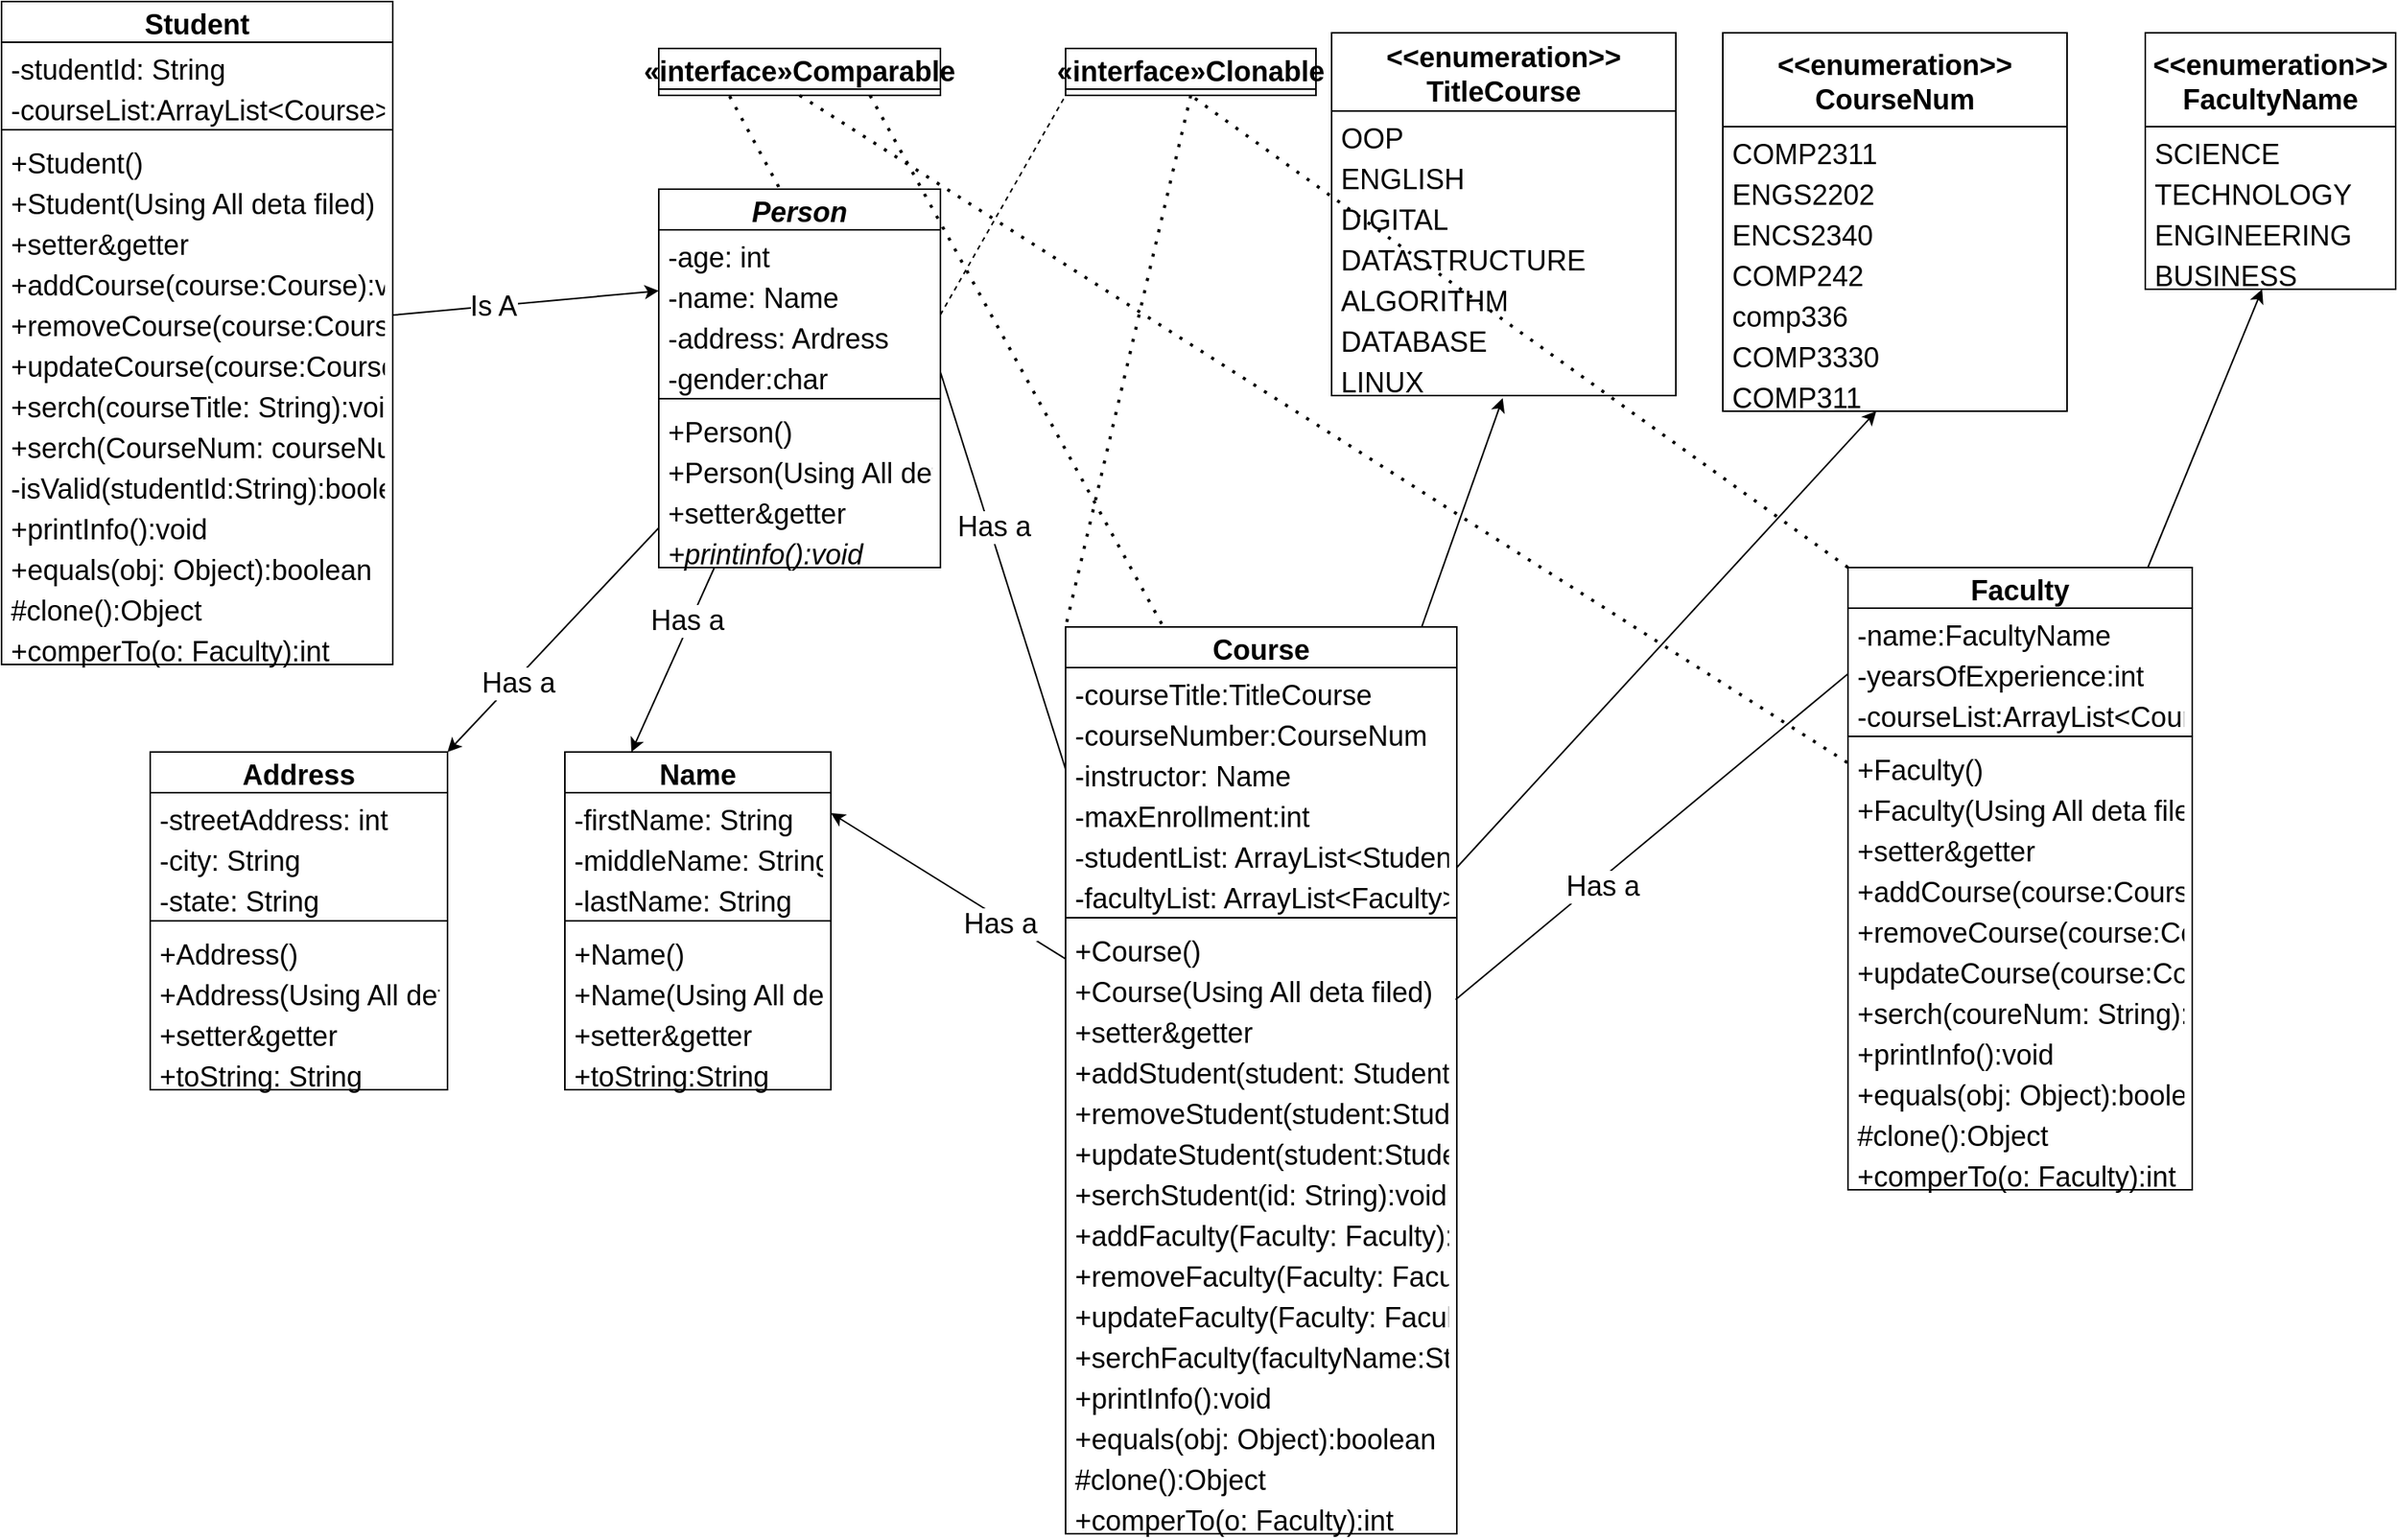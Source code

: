 <mxfile>
    <diagram id="dNWq9kmxYgfFlaeb0KuQ" name="Page-1">
        <mxGraphModel dx="2550" dy="934" grid="1" gridSize="10" guides="1" tooltips="1" connect="1" arrows="1" fold="1" page="1" pageScale="1" pageWidth="850" pageHeight="1100" math="0" shadow="0">
            <root>
                <mxCell id="0" style="fontSize=18;"/>
                <mxCell id="1" style="fontSize=18;" parent="0"/>
                <mxCell id="115" style="edgeStyle=none;html=1;entryX=0.25;entryY=0;entryDx=0;entryDy=0;fontSize=18;" parent="1" source="2" target="21" edge="1">
                    <mxGeometry relative="1" as="geometry"/>
                </mxCell>
                <mxCell id="116" value="Has a" style="edgeLabel;html=1;align=center;verticalAlign=middle;resizable=0;points=[];fontSize=18;" parent="115" vertex="1" connectable="0">
                    <mxGeometry x="-0.41" y="-2" relative="1" as="geometry">
                        <mxPoint as="offset"/>
                    </mxGeometry>
                </mxCell>
                <mxCell id="117" style="edgeStyle=none;html=1;entryX=1;entryY=0;entryDx=0;entryDy=0;fontSize=18;" parent="1" source="2" target="12" edge="1">
                    <mxGeometry relative="1" as="geometry"/>
                </mxCell>
                <mxCell id="118" value="Has a" style="edgeLabel;html=1;align=center;verticalAlign=middle;resizable=0;points=[];fontSize=18;" parent="117" vertex="1" connectable="0">
                    <mxGeometry x="0.364" y="2" relative="1" as="geometry">
                        <mxPoint as="offset"/>
                    </mxGeometry>
                </mxCell>
                <mxCell id="2" value="Person" style="swimlane;fontStyle=3;childLayout=stackLayout;horizontal=1;startSize=26;horizontalStack=0;resizeParent=1;resizeParentMax=0;resizeLast=0;collapsible=1;marginBottom=0;fontSize=18;" parent="1" vertex="1">
                    <mxGeometry x="-290" y="140" width="180" height="242" as="geometry"/>
                </mxCell>
                <mxCell id="3" value="-age: int" style="text;strokeColor=none;fillColor=none;align=left;verticalAlign=top;spacingLeft=4;spacingRight=4;overflow=hidden;rotatable=0;points=[[0,0.5],[1,0.5]];portConstraint=eastwest;fontSize=18;" parent="2" vertex="1">
                    <mxGeometry y="26" width="180" height="26" as="geometry"/>
                </mxCell>
                <mxCell id="4" value="-name: Name" style="text;strokeColor=none;fillColor=none;align=left;verticalAlign=top;spacingLeft=4;spacingRight=4;overflow=hidden;rotatable=0;points=[[0,0.5],[1,0.5]];portConstraint=eastwest;fontSize=18;" parent="2" vertex="1">
                    <mxGeometry y="52" width="180" height="26" as="geometry"/>
                </mxCell>
                <mxCell id="5" value="-address: Ardress" style="text;strokeColor=none;fillColor=none;align=left;verticalAlign=top;spacingLeft=4;spacingRight=4;overflow=hidden;rotatable=0;points=[[0,0.5],[1,0.5]];portConstraint=eastwest;fontSize=18;" parent="2" vertex="1">
                    <mxGeometry y="78" width="180" height="26" as="geometry"/>
                </mxCell>
                <mxCell id="6" value="-gender:char" style="text;strokeColor=none;fillColor=none;align=left;verticalAlign=top;spacingLeft=4;spacingRight=4;overflow=hidden;rotatable=0;points=[[0,0.5],[1,0.5]];portConstraint=eastwest;fontSize=18;" parent="2" vertex="1">
                    <mxGeometry y="104" width="180" height="26" as="geometry"/>
                </mxCell>
                <mxCell id="7" value="" style="line;strokeWidth=1;fillColor=none;align=left;verticalAlign=middle;spacingTop=-1;spacingLeft=3;spacingRight=3;rotatable=0;labelPosition=right;points=[];portConstraint=eastwest;fontSize=18;" parent="2" vertex="1">
                    <mxGeometry y="130" width="180" height="8" as="geometry"/>
                </mxCell>
                <mxCell id="8" value="+Person()" style="text;strokeColor=none;fillColor=none;align=left;verticalAlign=top;spacingLeft=4;spacingRight=4;overflow=hidden;rotatable=0;points=[[0,0.5],[1,0.5]];portConstraint=eastwest;fontSize=18;" parent="2" vertex="1">
                    <mxGeometry y="138" width="180" height="26" as="geometry"/>
                </mxCell>
                <mxCell id="9" value="+Person(Using All deta filed)" style="text;strokeColor=none;fillColor=none;align=left;verticalAlign=top;spacingLeft=4;spacingRight=4;overflow=hidden;rotatable=0;points=[[0,0.5],[1,0.5]];portConstraint=eastwest;fontSize=18;" parent="2" vertex="1">
                    <mxGeometry y="164" width="180" height="26" as="geometry"/>
                </mxCell>
                <mxCell id="10" value="+setter&amp;getter" style="text;strokeColor=none;fillColor=none;align=left;verticalAlign=top;spacingLeft=4;spacingRight=4;overflow=hidden;rotatable=0;points=[[0,0.5],[1,0.5]];portConstraint=eastwest;fontSize=18;" parent="2" vertex="1">
                    <mxGeometry y="190" width="180" height="26" as="geometry"/>
                </mxCell>
                <mxCell id="11" value="+printinfo():void" style="text;strokeColor=none;fillColor=none;align=left;verticalAlign=top;spacingLeft=4;spacingRight=4;overflow=hidden;rotatable=0;points=[[0,0.5],[1,0.5]];portConstraint=eastwest;fontStyle=2;fontSize=18;" parent="2" vertex="1">
                    <mxGeometry y="216" width="180" height="26" as="geometry"/>
                </mxCell>
                <mxCell id="12" value="Address" style="swimlane;fontStyle=1;childLayout=stackLayout;horizontal=1;startSize=26;horizontalStack=0;resizeParent=1;resizeParentMax=0;resizeLast=0;collapsible=1;marginBottom=0;fontSize=18;" parent="1" vertex="1">
                    <mxGeometry x="-615" y="500" width="190" height="216" as="geometry"/>
                </mxCell>
                <mxCell id="13" value="-streetAddress: int" style="text;strokeColor=none;fillColor=none;align=left;verticalAlign=top;spacingLeft=4;spacingRight=4;overflow=hidden;rotatable=0;points=[[0,0.5],[1,0.5]];portConstraint=eastwest;fontSize=18;" parent="12" vertex="1">
                    <mxGeometry y="26" width="190" height="26" as="geometry"/>
                </mxCell>
                <mxCell id="14" value="-city: String" style="text;strokeColor=none;fillColor=none;align=left;verticalAlign=top;spacingLeft=4;spacingRight=4;overflow=hidden;rotatable=0;points=[[0,0.5],[1,0.5]];portConstraint=eastwest;fontSize=18;" parent="12" vertex="1">
                    <mxGeometry y="52" width="190" height="26" as="geometry"/>
                </mxCell>
                <mxCell id="15" value="-state: String" style="text;strokeColor=none;fillColor=none;align=left;verticalAlign=top;spacingLeft=4;spacingRight=4;overflow=hidden;rotatable=0;points=[[0,0.5],[1,0.5]];portConstraint=eastwest;fontSize=18;" parent="12" vertex="1">
                    <mxGeometry y="78" width="190" height="26" as="geometry"/>
                </mxCell>
                <mxCell id="16" value="" style="line;strokeWidth=1;fillColor=none;align=left;verticalAlign=middle;spacingTop=-1;spacingLeft=3;spacingRight=3;rotatable=0;labelPosition=right;points=[];portConstraint=eastwest;fontSize=18;" parent="12" vertex="1">
                    <mxGeometry y="104" width="190" height="8" as="geometry"/>
                </mxCell>
                <mxCell id="17" value="+Address()" style="text;strokeColor=none;fillColor=none;align=left;verticalAlign=top;spacingLeft=4;spacingRight=4;overflow=hidden;rotatable=0;points=[[0,0.5],[1,0.5]];portConstraint=eastwest;fontSize=18;" parent="12" vertex="1">
                    <mxGeometry y="112" width="190" height="26" as="geometry"/>
                </mxCell>
                <mxCell id="18" value="+Address(Using All deta filed)" style="text;strokeColor=none;fillColor=none;align=left;verticalAlign=top;spacingLeft=4;spacingRight=4;overflow=hidden;rotatable=0;points=[[0,0.5],[1,0.5]];portConstraint=eastwest;fontSize=18;" parent="12" vertex="1">
                    <mxGeometry y="138" width="190" height="26" as="geometry"/>
                </mxCell>
                <mxCell id="19" value="+setter&amp;getter" style="text;strokeColor=none;fillColor=none;align=left;verticalAlign=top;spacingLeft=4;spacingRight=4;overflow=hidden;rotatable=0;points=[[0,0.5],[1,0.5]];portConstraint=eastwest;fontSize=18;" parent="12" vertex="1">
                    <mxGeometry y="164" width="190" height="26" as="geometry"/>
                </mxCell>
                <mxCell id="20" value="+toString: String" style="text;strokeColor=none;fillColor=none;align=left;verticalAlign=top;spacingLeft=4;spacingRight=4;overflow=hidden;rotatable=0;points=[[0,0.5],[1,0.5]];portConstraint=eastwest;fontSize=18;" parent="12" vertex="1">
                    <mxGeometry y="190" width="190" height="26" as="geometry"/>
                </mxCell>
                <mxCell id="21" value="Name" style="swimlane;fontStyle=1;childLayout=stackLayout;horizontal=1;startSize=26;horizontalStack=0;resizeParent=1;resizeParentMax=0;resizeLast=0;collapsible=1;marginBottom=0;fontSize=18;" parent="1" vertex="1">
                    <mxGeometry x="-350" y="500" width="170" height="216" as="geometry"/>
                </mxCell>
                <mxCell id="22" value="-firstName: String" style="text;strokeColor=none;fillColor=none;align=left;verticalAlign=top;spacingLeft=4;spacingRight=4;overflow=hidden;rotatable=0;points=[[0,0.5],[1,0.5]];portConstraint=eastwest;fontSize=18;" parent="21" vertex="1">
                    <mxGeometry y="26" width="170" height="26" as="geometry"/>
                </mxCell>
                <mxCell id="23" value="-middleName: String" style="text;strokeColor=none;fillColor=none;align=left;verticalAlign=top;spacingLeft=4;spacingRight=4;overflow=hidden;rotatable=0;points=[[0,0.5],[1,0.5]];portConstraint=eastwest;fontSize=18;" parent="21" vertex="1">
                    <mxGeometry y="52" width="170" height="26" as="geometry"/>
                </mxCell>
                <mxCell id="24" value="-lastName: String" style="text;strokeColor=none;fillColor=none;align=left;verticalAlign=top;spacingLeft=4;spacingRight=4;overflow=hidden;rotatable=0;points=[[0,0.5],[1,0.5]];portConstraint=eastwest;fontSize=18;" parent="21" vertex="1">
                    <mxGeometry y="78" width="170" height="26" as="geometry"/>
                </mxCell>
                <mxCell id="25" value="" style="line;strokeWidth=1;fillColor=none;align=left;verticalAlign=middle;spacingTop=-1;spacingLeft=3;spacingRight=3;rotatable=0;labelPosition=right;points=[];portConstraint=eastwest;fontSize=18;" parent="21" vertex="1">
                    <mxGeometry y="104" width="170" height="8" as="geometry"/>
                </mxCell>
                <mxCell id="26" value="+Name()" style="text;strokeColor=none;fillColor=none;align=left;verticalAlign=top;spacingLeft=4;spacingRight=4;overflow=hidden;rotatable=0;points=[[0,0.5],[1,0.5]];portConstraint=eastwest;fontSize=18;" parent="21" vertex="1">
                    <mxGeometry y="112" width="170" height="26" as="geometry"/>
                </mxCell>
                <mxCell id="27" value="+Name(Using All deta filed)" style="text;strokeColor=none;fillColor=none;align=left;verticalAlign=top;spacingLeft=4;spacingRight=4;overflow=hidden;rotatable=0;points=[[0,0.5],[1,0.5]];portConstraint=eastwest;fontSize=18;" parent="21" vertex="1">
                    <mxGeometry y="138" width="170" height="26" as="geometry"/>
                </mxCell>
                <mxCell id="28" value="+setter&amp;getter" style="text;strokeColor=none;fillColor=none;align=left;verticalAlign=top;spacingLeft=4;spacingRight=4;overflow=hidden;rotatable=0;points=[[0,0.5],[1,0.5]];portConstraint=eastwest;fontSize=18;" parent="21" vertex="1">
                    <mxGeometry y="164" width="170" height="26" as="geometry"/>
                </mxCell>
                <mxCell id="29" value="+toString:String" style="text;strokeColor=none;fillColor=none;align=left;verticalAlign=top;spacingLeft=4;spacingRight=4;overflow=hidden;rotatable=0;points=[[0,0.5],[1,0.5]];portConstraint=eastwest;fontSize=18;" parent="21" vertex="1">
                    <mxGeometry y="190" width="170" height="26" as="geometry"/>
                </mxCell>
                <mxCell id="124" style="edgeStyle=none;html=1;fontSize=18;" parent="1" source="30" target="51" edge="1">
                    <mxGeometry relative="1" as="geometry"/>
                </mxCell>
                <mxCell id="30" value="Faculty" style="swimlane;fontStyle=1;childLayout=stackLayout;horizontal=1;startSize=26;horizontalStack=0;resizeParent=1;resizeParentMax=0;resizeLast=0;collapsible=1;marginBottom=0;fontSize=18;" parent="1" vertex="1">
                    <mxGeometry x="470" y="382" width="220" height="398" as="geometry"/>
                </mxCell>
                <mxCell id="31" value="-name:FacultyName" style="text;strokeColor=none;fillColor=none;align=left;verticalAlign=top;spacingLeft=4;spacingRight=4;overflow=hidden;rotatable=0;points=[[0,0.5],[1,0.5]];portConstraint=eastwest;fontSize=18;" parent="30" vertex="1">
                    <mxGeometry y="26" width="220" height="26" as="geometry"/>
                </mxCell>
                <mxCell id="32" value="-yearsOfExperience:int" style="text;strokeColor=none;fillColor=none;align=left;verticalAlign=top;spacingLeft=4;spacingRight=4;overflow=hidden;rotatable=0;points=[[0,0.5],[1,0.5]];portConstraint=eastwest;fontSize=18;" parent="30" vertex="1">
                    <mxGeometry y="52" width="220" height="26" as="geometry"/>
                </mxCell>
                <mxCell id="33" value="-courseList:ArrayList&lt;Course&gt; " style="text;strokeColor=none;fillColor=none;align=left;verticalAlign=top;spacingLeft=4;spacingRight=4;overflow=hidden;rotatable=0;points=[[0,0.5],[1,0.5]];portConstraint=eastwest;fontSize=18;" parent="30" vertex="1">
                    <mxGeometry y="78" width="220" height="26" as="geometry"/>
                </mxCell>
                <mxCell id="34" value="" style="line;strokeWidth=1;fillColor=none;align=left;verticalAlign=middle;spacingTop=-1;spacingLeft=3;spacingRight=3;rotatable=0;labelPosition=right;points=[];portConstraint=eastwest;fontSize=18;" parent="30" vertex="1">
                    <mxGeometry y="104" width="220" height="8" as="geometry"/>
                </mxCell>
                <mxCell id="35" value="+Faculty()" style="text;strokeColor=none;fillColor=none;align=left;verticalAlign=top;spacingLeft=4;spacingRight=4;overflow=hidden;rotatable=0;points=[[0,0.5],[1,0.5]];portConstraint=eastwest;fontSize=18;" parent="30" vertex="1">
                    <mxGeometry y="112" width="220" height="26" as="geometry"/>
                </mxCell>
                <mxCell id="36" value="+Faculty(Using All deta filed)" style="text;strokeColor=none;fillColor=none;align=left;verticalAlign=top;spacingLeft=4;spacingRight=4;overflow=hidden;rotatable=0;points=[[0,0.5],[1,0.5]];portConstraint=eastwest;fontSize=18;" parent="30" vertex="1">
                    <mxGeometry y="138" width="220" height="26" as="geometry"/>
                </mxCell>
                <mxCell id="37" value="+setter&amp;getter" style="text;strokeColor=none;fillColor=none;align=left;verticalAlign=top;spacingLeft=4;spacingRight=4;overflow=hidden;rotatable=0;points=[[0,0.5],[1,0.5]];portConstraint=eastwest;fontSize=18;" parent="30" vertex="1">
                    <mxGeometry y="164" width="220" height="26" as="geometry"/>
                </mxCell>
                <mxCell id="38" value="+addCourse(course:Course):void" style="text;strokeColor=none;fillColor=none;align=left;verticalAlign=top;spacingLeft=4;spacingRight=4;overflow=hidden;rotatable=0;points=[[0,0.5],[1,0.5]];portConstraint=eastwest;fontSize=18;" parent="30" vertex="1">
                    <mxGeometry y="190" width="220" height="26" as="geometry"/>
                </mxCell>
                <mxCell id="39" value="+removeCourse(course:Course):void" style="text;strokeColor=none;fillColor=none;align=left;verticalAlign=top;spacingLeft=4;spacingRight=4;overflow=hidden;rotatable=0;points=[[0,0.5],[1,0.5]];portConstraint=eastwest;fontSize=18;" parent="30" vertex="1">
                    <mxGeometry y="216" width="220" height="26" as="geometry"/>
                </mxCell>
                <mxCell id="40" value="+updateCourse(course:Course):void" style="text;strokeColor=none;fillColor=none;align=left;verticalAlign=top;spacingLeft=4;spacingRight=4;overflow=hidden;rotatable=0;points=[[0,0.5],[1,0.5]];portConstraint=eastwest;fontSize=18;" parent="30" vertex="1">
                    <mxGeometry y="242" width="220" height="26" as="geometry"/>
                </mxCell>
                <mxCell id="41" value="+serch(coureNum: String):void" style="text;strokeColor=none;fillColor=none;align=left;verticalAlign=top;spacingLeft=4;spacingRight=4;overflow=hidden;rotatable=0;points=[[0,0.5],[1,0.5]];portConstraint=eastwest;fontSize=18;" parent="30" vertex="1">
                    <mxGeometry y="268" width="220" height="26" as="geometry"/>
                </mxCell>
                <mxCell id="42" value="+printInfo():void" style="text;strokeColor=none;fillColor=none;align=left;verticalAlign=top;spacingLeft=4;spacingRight=4;overflow=hidden;rotatable=0;points=[[0,0.5],[1,0.5]];portConstraint=eastwest;fontSize=18;" parent="30" vertex="1">
                    <mxGeometry y="294" width="220" height="26" as="geometry"/>
                </mxCell>
                <mxCell id="43" value="+equals(obj: Object):boolean" style="text;strokeColor=none;fillColor=none;align=left;verticalAlign=top;spacingLeft=4;spacingRight=4;overflow=hidden;rotatable=0;points=[[0,0.5],[1,0.5]];portConstraint=eastwest;fontSize=18;" parent="30" vertex="1">
                    <mxGeometry y="320" width="220" height="26" as="geometry"/>
                </mxCell>
                <mxCell id="44" value="#clone():Object" style="text;strokeColor=none;fillColor=none;align=left;verticalAlign=top;spacingLeft=4;spacingRight=4;overflow=hidden;rotatable=0;points=[[0,0.5],[1,0.5]];portConstraint=eastwest;fontSize=18;" parent="30" vertex="1">
                    <mxGeometry y="346" width="220" height="26" as="geometry"/>
                </mxCell>
                <mxCell id="45" value="+comperTo(o: Faculty):int" style="text;strokeColor=none;fillColor=none;align=left;verticalAlign=top;spacingLeft=4;spacingRight=4;overflow=hidden;rotatable=0;points=[[0,0.5],[1,0.5]];portConstraint=eastwest;fontSize=18;" parent="30" vertex="1">
                    <mxGeometry y="372" width="220" height="26" as="geometry"/>
                </mxCell>
                <mxCell id="46" value="&lt;&lt;enumeration&gt;&gt;&#10;FacultyName" style="swimlane;fontStyle=1;childLayout=stackLayout;horizontal=1;startSize=60;horizontalStack=0;resizeParent=1;resizeParentMax=0;resizeLast=0;collapsible=1;marginBottom=0;fontSize=18;" parent="1" vertex="1">
                    <mxGeometry x="660" y="40" width="160" height="164" as="geometry"/>
                </mxCell>
                <mxCell id="48" value="SCIENCE" style="text;strokeColor=none;fillColor=none;align=left;verticalAlign=top;spacingLeft=4;spacingRight=4;overflow=hidden;rotatable=0;points=[[0,0.5],[1,0.5]];portConstraint=eastwest;fontSize=18;" parent="46" vertex="1">
                    <mxGeometry y="60" width="160" height="26" as="geometry"/>
                </mxCell>
                <mxCell id="49" value="TECHNOLOGY" style="text;strokeColor=none;fillColor=none;align=left;verticalAlign=top;spacingLeft=4;spacingRight=4;overflow=hidden;rotatable=0;points=[[0,0.5],[1,0.5]];portConstraint=eastwest;fontSize=18;" parent="46" vertex="1">
                    <mxGeometry y="86" width="160" height="26" as="geometry"/>
                </mxCell>
                <mxCell id="50" value="ENGINEERING" style="text;strokeColor=none;fillColor=none;align=left;verticalAlign=top;spacingLeft=4;spacingRight=4;overflow=hidden;rotatable=0;points=[[0,0.5],[1,0.5]];portConstraint=eastwest;fontSize=18;" parent="46" vertex="1">
                    <mxGeometry y="112" width="160" height="26" as="geometry"/>
                </mxCell>
                <mxCell id="51" value="BUSINESS" style="text;strokeColor=none;fillColor=none;align=left;verticalAlign=top;spacingLeft=4;spacingRight=4;overflow=hidden;rotatable=0;points=[[0,0.5],[1,0.5]];portConstraint=eastwest;fontSize=18;" parent="46" vertex="1">
                    <mxGeometry y="138" width="160" height="26" as="geometry"/>
                </mxCell>
                <mxCell id="110" style="edgeStyle=none;html=1;entryX=0;entryY=0.5;entryDx=0;entryDy=0;fontSize=18;" parent="1" source="52" target="4" edge="1">
                    <mxGeometry relative="1" as="geometry"/>
                </mxCell>
                <mxCell id="111" value="Is A" style="edgeLabel;html=1;align=center;verticalAlign=middle;resizable=0;points=[];fontSize=18;" parent="110" vertex="1" connectable="0">
                    <mxGeometry x="-0.249" relative="1" as="geometry">
                        <mxPoint as="offset"/>
                    </mxGeometry>
                </mxCell>
                <mxCell id="52" value="Student" style="swimlane;fontStyle=1;childLayout=stackLayout;horizontal=1;startSize=26;horizontalStack=0;resizeParent=1;resizeParentMax=0;resizeLast=0;collapsible=1;marginBottom=0;fontSize=18;" parent="1" vertex="1">
                    <mxGeometry x="-710" y="20" width="250" height="424" as="geometry"/>
                </mxCell>
                <mxCell id="53" value="-studentId: String" style="text;strokeColor=none;fillColor=none;align=left;verticalAlign=top;spacingLeft=4;spacingRight=4;overflow=hidden;rotatable=0;points=[[0,0.5],[1,0.5]];portConstraint=eastwest;fontSize=18;" parent="52" vertex="1">
                    <mxGeometry y="26" width="250" height="26" as="geometry"/>
                </mxCell>
                <mxCell id="54" value="-courseList:ArrayList&lt;Course&gt; " style="text;strokeColor=none;fillColor=none;align=left;verticalAlign=top;spacingLeft=4;spacingRight=4;overflow=hidden;rotatable=0;points=[[0,0.5],[1,0.5]];portConstraint=eastwest;fontSize=18;" parent="52" vertex="1">
                    <mxGeometry y="52" width="250" height="26" as="geometry"/>
                </mxCell>
                <mxCell id="55" value="" style="line;strokeWidth=1;fillColor=none;align=left;verticalAlign=middle;spacingTop=-1;spacingLeft=3;spacingRight=3;rotatable=0;labelPosition=right;points=[];portConstraint=eastwest;fontSize=18;" parent="52" vertex="1">
                    <mxGeometry y="78" width="250" height="8" as="geometry"/>
                </mxCell>
                <mxCell id="56" value="+Student()" style="text;strokeColor=none;fillColor=none;align=left;verticalAlign=top;spacingLeft=4;spacingRight=4;overflow=hidden;rotatable=0;points=[[0,0.5],[1,0.5]];portConstraint=eastwest;fontSize=18;" parent="52" vertex="1">
                    <mxGeometry y="86" width="250" height="26" as="geometry"/>
                </mxCell>
                <mxCell id="57" value="+Student(Using All deta filed)" style="text;strokeColor=none;fillColor=none;align=left;verticalAlign=top;spacingLeft=4;spacingRight=4;overflow=hidden;rotatable=0;points=[[0,0.5],[1,0.5]];portConstraint=eastwest;fontSize=18;" parent="52" vertex="1">
                    <mxGeometry y="112" width="250" height="26" as="geometry"/>
                </mxCell>
                <mxCell id="58" value="+setter&amp;getter" style="text;strokeColor=none;fillColor=none;align=left;verticalAlign=top;spacingLeft=4;spacingRight=4;overflow=hidden;rotatable=0;points=[[0,0.5],[1,0.5]];portConstraint=eastwest;fontSize=18;" parent="52" vertex="1">
                    <mxGeometry y="138" width="250" height="26" as="geometry"/>
                </mxCell>
                <mxCell id="59" value="+addCourse(course:Course):void" style="text;strokeColor=none;fillColor=none;align=left;verticalAlign=top;spacingLeft=4;spacingRight=4;overflow=hidden;rotatable=0;points=[[0,0.5],[1,0.5]];portConstraint=eastwest;fontSize=18;" parent="52" vertex="1">
                    <mxGeometry y="164" width="250" height="26" as="geometry"/>
                </mxCell>
                <mxCell id="60" value="+removeCourse(course:Course):void" style="text;strokeColor=none;fillColor=none;align=left;verticalAlign=top;spacingLeft=4;spacingRight=4;overflow=hidden;rotatable=0;points=[[0,0.5],[1,0.5]];portConstraint=eastwest;fontSize=18;" parent="52" vertex="1">
                    <mxGeometry y="190" width="250" height="26" as="geometry"/>
                </mxCell>
                <mxCell id="61" value="+updateCourse(course:Course, i:int):void" style="text;strokeColor=none;fillColor=none;align=left;verticalAlign=top;spacingLeft=4;spacingRight=4;overflow=hidden;rotatable=0;points=[[0,0.5],[1,0.5]];portConstraint=eastwest;fontSize=18;" parent="52" vertex="1">
                    <mxGeometry y="216" width="250" height="26" as="geometry"/>
                </mxCell>
                <mxCell id="62" value="+serch(courseTitle: String):void" style="text;strokeColor=none;fillColor=none;align=left;verticalAlign=top;spacingLeft=4;spacingRight=4;overflow=hidden;rotatable=0;points=[[0,0.5],[1,0.5]];portConstraint=eastwest;fontSize=18;" parent="52" vertex="1">
                    <mxGeometry y="242" width="250" height="26" as="geometry"/>
                </mxCell>
                <mxCell id="63" value="+serch(CourseNum: courseNum):void" style="text;strokeColor=none;fillColor=none;align=left;verticalAlign=top;spacingLeft=4;spacingRight=4;overflow=hidden;rotatable=0;points=[[0,0.5],[1,0.5]];portConstraint=eastwest;fontSize=18;" parent="52" vertex="1">
                    <mxGeometry y="268" width="250" height="26" as="geometry"/>
                </mxCell>
                <mxCell id="64" value="-isValid(studentId:String):boolean" style="text;strokeColor=none;fillColor=none;align=left;verticalAlign=top;spacingLeft=4;spacingRight=4;overflow=hidden;rotatable=0;points=[[0,0.5],[1,0.5]];portConstraint=eastwest;fontSize=18;" parent="52" vertex="1">
                    <mxGeometry y="294" width="250" height="26" as="geometry"/>
                </mxCell>
                <mxCell id="65" value="+printInfo():void" style="text;strokeColor=none;fillColor=none;align=left;verticalAlign=top;spacingLeft=4;spacingRight=4;overflow=hidden;rotatable=0;points=[[0,0.5],[1,0.5]];portConstraint=eastwest;fontSize=18;" parent="52" vertex="1">
                    <mxGeometry y="320" width="250" height="26" as="geometry"/>
                </mxCell>
                <mxCell id="66" value="+equals(obj: Object):boolean" style="text;strokeColor=none;fillColor=none;align=left;verticalAlign=top;spacingLeft=4;spacingRight=4;overflow=hidden;rotatable=0;points=[[0,0.5],[1,0.5]];portConstraint=eastwest;fontSize=18;" parent="52" vertex="1">
                    <mxGeometry y="346" width="250" height="26" as="geometry"/>
                </mxCell>
                <mxCell id="67" value="#clone():Object" style="text;strokeColor=none;fillColor=none;align=left;verticalAlign=top;spacingLeft=4;spacingRight=4;overflow=hidden;rotatable=0;points=[[0,0.5],[1,0.5]];portConstraint=eastwest;fontSize=18;" parent="52" vertex="1">
                    <mxGeometry y="372" width="250" height="26" as="geometry"/>
                </mxCell>
                <mxCell id="68" value="+comperTo(o: Faculty):int" style="text;strokeColor=none;fillColor=none;align=left;verticalAlign=top;spacingLeft=4;spacingRight=4;overflow=hidden;rotatable=0;points=[[0,0.5],[1,0.5]];portConstraint=eastwest;fontSize=18;" parent="52" vertex="1">
                    <mxGeometry y="398" width="250" height="26" as="geometry"/>
                </mxCell>
                <mxCell id="119" style="edgeStyle=none;html=1;entryX=1;entryY=0.5;entryDx=0;entryDy=0;fontSize=18;" parent="1" source="69" target="22" edge="1">
                    <mxGeometry relative="1" as="geometry"/>
                </mxCell>
                <mxCell id="121" value="Has a" style="edgeLabel;html=1;align=center;verticalAlign=middle;resizable=0;points=[];fontSize=18;" parent="119" vertex="1" connectable="0">
                    <mxGeometry x="-0.465" y="4" relative="1" as="geometry">
                        <mxPoint y="-1" as="offset"/>
                    </mxGeometry>
                </mxCell>
                <mxCell id="122" style="edgeStyle=none;html=1;entryX=0.497;entryY=1.064;entryDx=0;entryDy=0;entryPerimeter=0;fontSize=18;" parent="1" source="69" target="99" edge="1">
                    <mxGeometry relative="1" as="geometry"/>
                </mxCell>
                <mxCell id="123" style="edgeStyle=none;html=1;fontSize=18;" parent="1" source="69" target="107" edge="1">
                    <mxGeometry relative="1" as="geometry"/>
                </mxCell>
                <mxCell id="69" value="Course" style="swimlane;fontStyle=1;childLayout=stackLayout;horizontal=1;startSize=26;horizontalStack=0;resizeParent=1;resizeParentMax=0;resizeLast=0;collapsible=1;marginBottom=0;fontSize=18;" parent="1" vertex="1">
                    <mxGeometry x="-30" y="420" width="250" height="580" as="geometry"/>
                </mxCell>
                <mxCell id="70" value="-courseTitle:TitleCourse " style="text;strokeColor=none;fillColor=none;align=left;verticalAlign=top;spacingLeft=4;spacingRight=4;overflow=hidden;rotatable=0;points=[[0,0.5],[1,0.5]];portConstraint=eastwest;fontSize=18;" parent="69" vertex="1">
                    <mxGeometry y="26" width="250" height="26" as="geometry"/>
                </mxCell>
                <mxCell id="71" value="-courseNumber:CourseNum " style="text;strokeColor=none;fillColor=none;align=left;verticalAlign=top;spacingLeft=4;spacingRight=4;overflow=hidden;rotatable=0;points=[[0,0.5],[1,0.5]];portConstraint=eastwest;fontSize=18;" parent="69" vertex="1">
                    <mxGeometry y="52" width="250" height="26" as="geometry"/>
                </mxCell>
                <mxCell id="72" value="-instructor: Name " style="text;strokeColor=none;fillColor=none;align=left;verticalAlign=top;spacingLeft=4;spacingRight=4;overflow=hidden;rotatable=0;points=[[0,0.5],[1,0.5]];portConstraint=eastwest;fontSize=18;" parent="69" vertex="1">
                    <mxGeometry y="78" width="250" height="26" as="geometry"/>
                </mxCell>
                <mxCell id="73" value="-maxEnrollment:int " style="text;strokeColor=none;fillColor=none;align=left;verticalAlign=top;spacingLeft=4;spacingRight=4;overflow=hidden;rotatable=0;points=[[0,0.5],[1,0.5]];portConstraint=eastwest;fontSize=18;" parent="69" vertex="1">
                    <mxGeometry y="104" width="250" height="26" as="geometry"/>
                </mxCell>
                <mxCell id="74" value="-studentList: ArrayList&lt;Student&gt; " style="text;strokeColor=none;fillColor=none;align=left;verticalAlign=top;spacingLeft=4;spacingRight=4;overflow=hidden;rotatable=0;points=[[0,0.5],[1,0.5]];portConstraint=eastwest;fontSize=18;" parent="69" vertex="1">
                    <mxGeometry y="130" width="250" height="26" as="geometry"/>
                </mxCell>
                <mxCell id="75" value="-facultyList: ArrayList&lt;Faculty&gt;" style="text;strokeColor=none;fillColor=none;align=left;verticalAlign=top;spacingLeft=4;spacingRight=4;overflow=hidden;rotatable=0;points=[[0,0.5],[1,0.5]];portConstraint=eastwest;fontSize=18;" parent="69" vertex="1">
                    <mxGeometry y="156" width="250" height="26" as="geometry"/>
                </mxCell>
                <mxCell id="76" value="" style="line;strokeWidth=1;fillColor=none;align=left;verticalAlign=middle;spacingTop=-1;spacingLeft=3;spacingRight=3;rotatable=0;labelPosition=right;points=[];portConstraint=eastwest;fontSize=18;" parent="69" vertex="1">
                    <mxGeometry y="182" width="250" height="8" as="geometry"/>
                </mxCell>
                <mxCell id="77" value="+Course()" style="text;strokeColor=none;fillColor=none;align=left;verticalAlign=top;spacingLeft=4;spacingRight=4;overflow=hidden;rotatable=0;points=[[0,0.5],[1,0.5]];portConstraint=eastwest;fontSize=18;" parent="69" vertex="1">
                    <mxGeometry y="190" width="250" height="26" as="geometry"/>
                </mxCell>
                <mxCell id="78" value="+Course(Using All deta filed)" style="text;strokeColor=none;fillColor=none;align=left;verticalAlign=top;spacingLeft=4;spacingRight=4;overflow=hidden;rotatable=0;points=[[0,0.5],[1,0.5]];portConstraint=eastwest;fontSize=18;" parent="69" vertex="1">
                    <mxGeometry y="216" width="250" height="26" as="geometry"/>
                </mxCell>
                <mxCell id="79" value="+setter&amp;getter" style="text;strokeColor=none;fillColor=none;align=left;verticalAlign=top;spacingLeft=4;spacingRight=4;overflow=hidden;rotatable=0;points=[[0,0.5],[1,0.5]];portConstraint=eastwest;fontSize=18;" parent="69" vertex="1">
                    <mxGeometry y="242" width="250" height="26" as="geometry"/>
                </mxCell>
                <mxCell id="80" value="+addStudent(student: Student):void" style="text;strokeColor=none;fillColor=none;align=left;verticalAlign=top;spacingLeft=4;spacingRight=4;overflow=hidden;rotatable=0;points=[[0,0.5],[1,0.5]];portConstraint=eastwest;fontSize=18;" parent="69" vertex="1">
                    <mxGeometry y="268" width="250" height="26" as="geometry"/>
                </mxCell>
                <mxCell id="81" value="+removeStudent(student:Student):void" style="text;strokeColor=none;fillColor=none;align=left;verticalAlign=top;spacingLeft=4;spacingRight=4;overflow=hidden;rotatable=0;points=[[0,0.5],[1,0.5]];portConstraint=eastwest;fontSize=18;" parent="69" vertex="1">
                    <mxGeometry y="294" width="250" height="26" as="geometry"/>
                </mxCell>
                <mxCell id="82" value="+updateStudent(student:Student,int i):void" style="text;strokeColor=none;fillColor=none;align=left;verticalAlign=top;spacingLeft=4;spacingRight=4;overflow=hidden;rotatable=0;points=[[0,0.5],[1,0.5]];portConstraint=eastwest;fontSize=18;" parent="69" vertex="1">
                    <mxGeometry y="320" width="250" height="26" as="geometry"/>
                </mxCell>
                <mxCell id="83" value="+serchStudent(id: String):void" style="text;strokeColor=none;fillColor=none;align=left;verticalAlign=top;spacingLeft=4;spacingRight=4;overflow=hidden;rotatable=0;points=[[0,0.5],[1,0.5]];portConstraint=eastwest;fontSize=18;" parent="69" vertex="1">
                    <mxGeometry y="346" width="250" height="26" as="geometry"/>
                </mxCell>
                <mxCell id="84" value="+addFaculty(Faculty: Faculty):void" style="text;strokeColor=none;fillColor=none;align=left;verticalAlign=top;spacingLeft=4;spacingRight=4;overflow=hidden;rotatable=0;points=[[0,0.5],[1,0.5]];portConstraint=eastwest;fontSize=18;" parent="69" vertex="1">
                    <mxGeometry y="372" width="250" height="26" as="geometry"/>
                </mxCell>
                <mxCell id="85" value="+removeFaculty(Faculty: Faculty):void" style="text;strokeColor=none;fillColor=none;align=left;verticalAlign=top;spacingLeft=4;spacingRight=4;overflow=hidden;rotatable=0;points=[[0,0.5],[1,0.5]];portConstraint=eastwest;fontSize=18;" parent="69" vertex="1">
                    <mxGeometry y="398" width="250" height="26" as="geometry"/>
                </mxCell>
                <mxCell id="86" value="+updateFaculty(Faculty: Faculty):void" style="text;strokeColor=none;fillColor=none;align=left;verticalAlign=top;spacingLeft=4;spacingRight=4;overflow=hidden;rotatable=0;points=[[0,0.5],[1,0.5]];portConstraint=eastwest;fontSize=18;" parent="69" vertex="1">
                    <mxGeometry y="424" width="250" height="26" as="geometry"/>
                </mxCell>
                <mxCell id="87" value="+serchFaculty(facultyName:String):void" style="text;strokeColor=none;fillColor=none;align=left;verticalAlign=top;spacingLeft=4;spacingRight=4;overflow=hidden;rotatable=0;points=[[0,0.5],[1,0.5]];portConstraint=eastwest;fontSize=18;" parent="69" vertex="1">
                    <mxGeometry y="450" width="250" height="26" as="geometry"/>
                </mxCell>
                <mxCell id="88" value="+printInfo():void" style="text;strokeColor=none;fillColor=none;align=left;verticalAlign=top;spacingLeft=4;spacingRight=4;overflow=hidden;rotatable=0;points=[[0,0.5],[1,0.5]];portConstraint=eastwest;fontSize=18;" parent="69" vertex="1">
                    <mxGeometry y="476" width="250" height="26" as="geometry"/>
                </mxCell>
                <mxCell id="89" value="+equals(obj: Object):boolean" style="text;strokeColor=none;fillColor=none;align=left;verticalAlign=top;spacingLeft=4;spacingRight=4;overflow=hidden;rotatable=0;points=[[0,0.5],[1,0.5]];portConstraint=eastwest;fontSize=18;" parent="69" vertex="1">
                    <mxGeometry y="502" width="250" height="26" as="geometry"/>
                </mxCell>
                <mxCell id="90" value="#clone():Object" style="text;strokeColor=none;fillColor=none;align=left;verticalAlign=top;spacingLeft=4;spacingRight=4;overflow=hidden;rotatable=0;points=[[0,0.5],[1,0.5]];portConstraint=eastwest;fontSize=18;" parent="69" vertex="1">
                    <mxGeometry y="528" width="250" height="26" as="geometry"/>
                </mxCell>
                <mxCell id="91" value="+comperTo(o: Faculty):int" style="text;strokeColor=none;fillColor=none;align=left;verticalAlign=top;spacingLeft=4;spacingRight=4;overflow=hidden;rotatable=0;points=[[0,0.5],[1,0.5]];portConstraint=eastwest;fontSize=18;" parent="69" vertex="1">
                    <mxGeometry y="554" width="250" height="26" as="geometry"/>
                </mxCell>
                <mxCell id="92" value="&lt;&lt;enumeration&gt;&gt;&#10;TitleCourse " style="swimlane;fontStyle=1;childLayout=stackLayout;horizontal=1;startSize=50;horizontalStack=0;resizeParent=1;resizeParentMax=0;resizeLast=0;collapsible=1;marginBottom=0;fontSize=18;" parent="1" vertex="1">
                    <mxGeometry x="140" y="40" width="220" height="232" as="geometry"/>
                </mxCell>
                <mxCell id="93" value="OOP" style="text;strokeColor=none;fillColor=none;align=left;verticalAlign=top;spacingLeft=4;spacingRight=4;overflow=hidden;rotatable=0;points=[[0,0.5],[1,0.5]];portConstraint=eastwest;fontSize=18;" parent="92" vertex="1">
                    <mxGeometry y="50" width="220" height="26" as="geometry"/>
                </mxCell>
                <mxCell id="94" value="ENGLISH " style="text;strokeColor=none;fillColor=none;align=left;verticalAlign=top;spacingLeft=4;spacingRight=4;overflow=hidden;rotatable=0;points=[[0,0.5],[1,0.5]];portConstraint=eastwest;fontSize=18;" parent="92" vertex="1">
                    <mxGeometry y="76" width="220" height="26" as="geometry"/>
                </mxCell>
                <mxCell id="95" value="DIGITAL " style="text;strokeColor=none;fillColor=none;align=left;verticalAlign=top;spacingLeft=4;spacingRight=4;overflow=hidden;rotatable=0;points=[[0,0.5],[1,0.5]];portConstraint=eastwest;fontSize=18;" parent="92" vertex="1">
                    <mxGeometry y="102" width="220" height="26" as="geometry"/>
                </mxCell>
                <mxCell id="96" value="DATASTRUCTURE" style="text;strokeColor=none;fillColor=none;align=left;verticalAlign=top;spacingLeft=4;spacingRight=4;overflow=hidden;rotatable=0;points=[[0,0.5],[1,0.5]];portConstraint=eastwest;fontSize=18;" parent="92" vertex="1">
                    <mxGeometry y="128" width="220" height="26" as="geometry"/>
                </mxCell>
                <mxCell id="97" value="ALGORITHM" style="text;strokeColor=none;fillColor=none;align=left;verticalAlign=top;spacingLeft=4;spacingRight=4;overflow=hidden;rotatable=0;points=[[0,0.5],[1,0.5]];portConstraint=eastwest;fontSize=18;" parent="92" vertex="1">
                    <mxGeometry y="154" width="220" height="26" as="geometry"/>
                </mxCell>
                <mxCell id="98" value="DATABASE " style="text;strokeColor=none;fillColor=none;align=left;verticalAlign=top;spacingLeft=4;spacingRight=4;overflow=hidden;rotatable=0;points=[[0,0.5],[1,0.5]];portConstraint=eastwest;fontSize=18;" parent="92" vertex="1">
                    <mxGeometry y="180" width="220" height="26" as="geometry"/>
                </mxCell>
                <mxCell id="99" value="LINUX" style="text;strokeColor=none;fillColor=none;align=left;verticalAlign=top;spacingLeft=4;spacingRight=4;overflow=hidden;rotatable=0;points=[[0,0.5],[1,0.5]];portConstraint=eastwest;fontSize=18;" parent="92" vertex="1">
                    <mxGeometry y="206" width="220" height="26" as="geometry"/>
                </mxCell>
                <mxCell id="100" value="&lt;&lt;enumeration&gt;&gt;&#10;CourseNum " style="swimlane;fontStyle=1;childLayout=stackLayout;horizontal=1;startSize=60;horizontalStack=0;resizeParent=1;resizeParentMax=0;resizeLast=0;collapsible=1;marginBottom=0;fontSize=18;" parent="1" vertex="1">
                    <mxGeometry x="390" y="40" width="220" height="242" as="geometry"/>
                </mxCell>
                <mxCell id="101" value="COMP2311" style="text;strokeColor=none;fillColor=none;align=left;verticalAlign=top;spacingLeft=4;spacingRight=4;overflow=hidden;rotatable=0;points=[[0,0.5],[1,0.5]];portConstraint=eastwest;fontSize=18;" parent="100" vertex="1">
                    <mxGeometry y="60" width="220" height="26" as="geometry"/>
                </mxCell>
                <mxCell id="102" value="ENGS2202" style="text;strokeColor=none;fillColor=none;align=left;verticalAlign=top;spacingLeft=4;spacingRight=4;overflow=hidden;rotatable=0;points=[[0,0.5],[1,0.5]];portConstraint=eastwest;fontSize=18;" parent="100" vertex="1">
                    <mxGeometry y="86" width="220" height="26" as="geometry"/>
                </mxCell>
                <mxCell id="103" value="ENCS2340" style="text;strokeColor=none;fillColor=none;align=left;verticalAlign=top;spacingLeft=4;spacingRight=4;overflow=hidden;rotatable=0;points=[[0,0.5],[1,0.5]];portConstraint=eastwest;fontSize=18;" parent="100" vertex="1">
                    <mxGeometry y="112" width="220" height="26" as="geometry"/>
                </mxCell>
                <mxCell id="104" value="COMP242" style="text;strokeColor=none;fillColor=none;align=left;verticalAlign=top;spacingLeft=4;spacingRight=4;overflow=hidden;rotatable=0;points=[[0,0.5],[1,0.5]];portConstraint=eastwest;fontSize=18;" parent="100" vertex="1">
                    <mxGeometry y="138" width="220" height="26" as="geometry"/>
                </mxCell>
                <mxCell id="105" value="comp336" style="text;strokeColor=none;fillColor=none;align=left;verticalAlign=top;spacingLeft=4;spacingRight=4;overflow=hidden;rotatable=0;points=[[0,0.5],[1,0.5]];portConstraint=eastwest;fontSize=18;" parent="100" vertex="1">
                    <mxGeometry y="164" width="220" height="26" as="geometry"/>
                </mxCell>
                <mxCell id="106" value="COMP3330" style="text;strokeColor=none;fillColor=none;align=left;verticalAlign=top;spacingLeft=4;spacingRight=4;overflow=hidden;rotatable=0;points=[[0,0.5],[1,0.5]];portConstraint=eastwest;fontSize=18;" parent="100" vertex="1">
                    <mxGeometry y="190" width="220" height="26" as="geometry"/>
                </mxCell>
                <mxCell id="107" value="COMP311" style="text;strokeColor=none;fillColor=none;align=left;verticalAlign=top;spacingLeft=4;spacingRight=4;overflow=hidden;rotatable=0;points=[[0,0.5],[1,0.5]];portConstraint=eastwest;fontSize=18;" parent="100" vertex="1">
                    <mxGeometry y="216" width="220" height="26" as="geometry"/>
                </mxCell>
                <mxCell id="126" value="" style="endArrow=none;html=1;fontSize=18;exitX=0.997;exitY=0.859;exitDx=0;exitDy=0;exitPerimeter=0;" parent="1" source="78" edge="1">
                    <mxGeometry width="50" height="50" relative="1" as="geometry">
                        <mxPoint x="420" y="500" as="sourcePoint"/>
                        <mxPoint x="470" y="450" as="targetPoint"/>
                    </mxGeometry>
                </mxCell>
                <mxCell id="127" value="Has a" style="edgeLabel;html=1;align=center;verticalAlign=middle;resizable=0;points=[];fontSize=18;" parent="126" vertex="1" connectable="0">
                    <mxGeometry x="-0.448" y="-1" relative="1" as="geometry">
                        <mxPoint x="24" y="-16" as="offset"/>
                    </mxGeometry>
                </mxCell>
                <mxCell id="128" value="" style="endArrow=none;html=1;fontSize=18;exitX=1;exitY=0.5;exitDx=0;exitDy=0;entryX=0;entryY=0.5;entryDx=0;entryDy=0;" parent="1" source="6" target="72" edge="1">
                    <mxGeometry width="50" height="50" relative="1" as="geometry">
                        <mxPoint x="-50" y="370" as="sourcePoint"/>
                        <mxPoint y="320" as="targetPoint"/>
                    </mxGeometry>
                </mxCell>
                <mxCell id="129" value="Has a" style="edgeLabel;html=1;align=center;verticalAlign=middle;resizable=0;points=[];fontSize=18;" parent="128" vertex="1" connectable="0">
                    <mxGeometry x="-0.217" y="2" relative="1" as="geometry">
                        <mxPoint as="offset"/>
                    </mxGeometry>
                </mxCell>
                <mxCell id="130" value="«interface»Comparable" style="swimlane;fontStyle=1;childLayout=stackLayout;horizontal=1;startSize=26;horizontalStack=0;resizeParent=1;resizeParentMax=0;resizeLast=0;collapsible=1;marginBottom=0;fontSize=18;" parent="1" vertex="1">
                    <mxGeometry x="-290" y="50" width="180" height="30" as="geometry"/>
                </mxCell>
                <mxCell id="131" value="«interface»Clonable" style="swimlane;fontStyle=1;childLayout=stackLayout;horizontal=1;startSize=26;horizontalStack=0;resizeParent=1;resizeParentMax=0;resizeLast=0;collapsible=1;marginBottom=0;fontSize=18;" parent="1" vertex="1">
                    <mxGeometry x="-30" y="50" width="160" height="30" as="geometry"/>
                </mxCell>
                <mxCell id="133" value="" style="endArrow=none;dashed=1;html=1;dashPattern=1 3;strokeWidth=2;fontSize=18;entryX=0;entryY=0;entryDx=0;entryDy=0;exitX=0.5;exitY=1;exitDx=0;exitDy=0;" parent="1" source="131" target="69" edge="1">
                    <mxGeometry width="50" height="50" relative="1" as="geometry">
                        <mxPoint x="-40" y="300" as="sourcePoint"/>
                        <mxPoint x="10" y="250" as="targetPoint"/>
                    </mxGeometry>
                </mxCell>
                <mxCell id="136" value="" style="endArrow=none;dashed=1;html=1;fontSize=18;exitX=1;exitY=1.09;exitDx=0;exitDy=0;exitPerimeter=0;entryX=0;entryY=1;entryDx=0;entryDy=0;" parent="1" source="4" target="131" edge="1">
                    <mxGeometry width="50" height="50" relative="1" as="geometry">
                        <mxPoint x="-50" y="270" as="sourcePoint"/>
                        <mxPoint y="220" as="targetPoint"/>
                    </mxGeometry>
                </mxCell>
                <mxCell id="137" value="" style="endArrow=none;dashed=1;html=1;dashPattern=1 3;strokeWidth=2;fontSize=18;exitX=0.426;exitY=-0.006;exitDx=0;exitDy=0;exitPerimeter=0;entryX=0.25;entryY=1;entryDx=0;entryDy=0;" parent="1" source="2" target="130" edge="1">
                    <mxGeometry width="50" height="50" relative="1" as="geometry">
                        <mxPoint x="-50" y="270" as="sourcePoint"/>
                        <mxPoint y="220" as="targetPoint"/>
                    </mxGeometry>
                </mxCell>
                <mxCell id="138" value="" style="endArrow=none;dashed=1;html=1;dashPattern=1 3;strokeWidth=2;fontSize=18;exitX=0.75;exitY=1;exitDx=0;exitDy=0;entryX=0.25;entryY=0;entryDx=0;entryDy=0;" parent="1" source="130" target="69" edge="1">
                    <mxGeometry width="50" height="50" relative="1" as="geometry">
                        <mxPoint x="-50" y="270" as="sourcePoint"/>
                        <mxPoint y="220" as="targetPoint"/>
                    </mxGeometry>
                </mxCell>
                <mxCell id="139" value="" style="endArrow=none;dashed=1;html=1;dashPattern=1 3;strokeWidth=2;fontSize=18;entryX=0.5;entryY=1;entryDx=0;entryDy=0;exitX=0;exitY=0;exitDx=0;exitDy=0;" parent="1" source="30" target="131" edge="1">
                    <mxGeometry width="50" height="50" relative="1" as="geometry">
                        <mxPoint x="-50" y="270" as="sourcePoint"/>
                        <mxPoint y="220" as="targetPoint"/>
                    </mxGeometry>
                </mxCell>
                <mxCell id="140" value="" style="endArrow=none;dashed=1;html=1;dashPattern=1 3;strokeWidth=2;fontSize=18;exitX=0.5;exitY=1;exitDx=0;exitDy=0;entryX=0;entryY=0.5;entryDx=0;entryDy=0;" parent="1" source="130" target="35" edge="1">
                    <mxGeometry width="50" height="50" relative="1" as="geometry">
                        <mxPoint x="-50" y="270" as="sourcePoint"/>
                        <mxPoint y="220" as="targetPoint"/>
                    </mxGeometry>
                </mxCell>
            </root>
        </mxGraphModel>
    </diagram>
</mxfile>